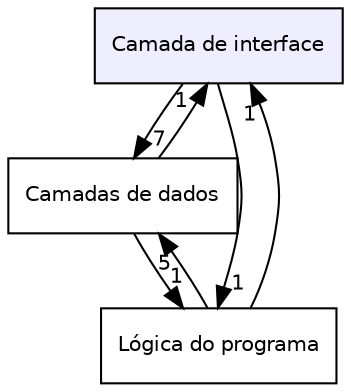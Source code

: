 digraph "Camada de interface" {
  compound=true
  node [ fontsize="10", fontname="Helvetica"];
  edge [ labelfontsize="10", labelfontname="Helvetica"];
  dir_f27050d3bfb5407f227f379631190787 [shape=box, label="Camada de interface", style="filled", fillcolor="#eeeeff", pencolor="black", URL="dir_f27050d3bfb5407f227f379631190787.html"];
  dir_6c45dfb727ac4da4d4fa816dfdf95567 [shape=box label="Camadas de dados" URL="dir_6c45dfb727ac4da4d4fa816dfdf95567.html"];
  dir_66df70024ee8e85243b38eab024a2620 [shape=box label="Lógica do programa" URL="dir_66df70024ee8e85243b38eab024a2620.html"];
  dir_6c45dfb727ac4da4d4fa816dfdf95567->dir_66df70024ee8e85243b38eab024a2620 [headlabel="1", labeldistance=1.5 headhref="dir_000001_000006.html"];
  dir_6c45dfb727ac4da4d4fa816dfdf95567->dir_f27050d3bfb5407f227f379631190787 [headlabel="1", labeldistance=1.5 headhref="dir_000001_000000.html"];
  dir_66df70024ee8e85243b38eab024a2620->dir_6c45dfb727ac4da4d4fa816dfdf95567 [headlabel="5", labeldistance=1.5 headhref="dir_000006_000001.html"];
  dir_66df70024ee8e85243b38eab024a2620->dir_f27050d3bfb5407f227f379631190787 [headlabel="1", labeldistance=1.5 headhref="dir_000006_000000.html"];
  dir_f27050d3bfb5407f227f379631190787->dir_6c45dfb727ac4da4d4fa816dfdf95567 [headlabel="7", labeldistance=1.5 headhref="dir_000000_000001.html"];
  dir_f27050d3bfb5407f227f379631190787->dir_66df70024ee8e85243b38eab024a2620 [headlabel="1", labeldistance=1.5 headhref="dir_000000_000006.html"];
}
